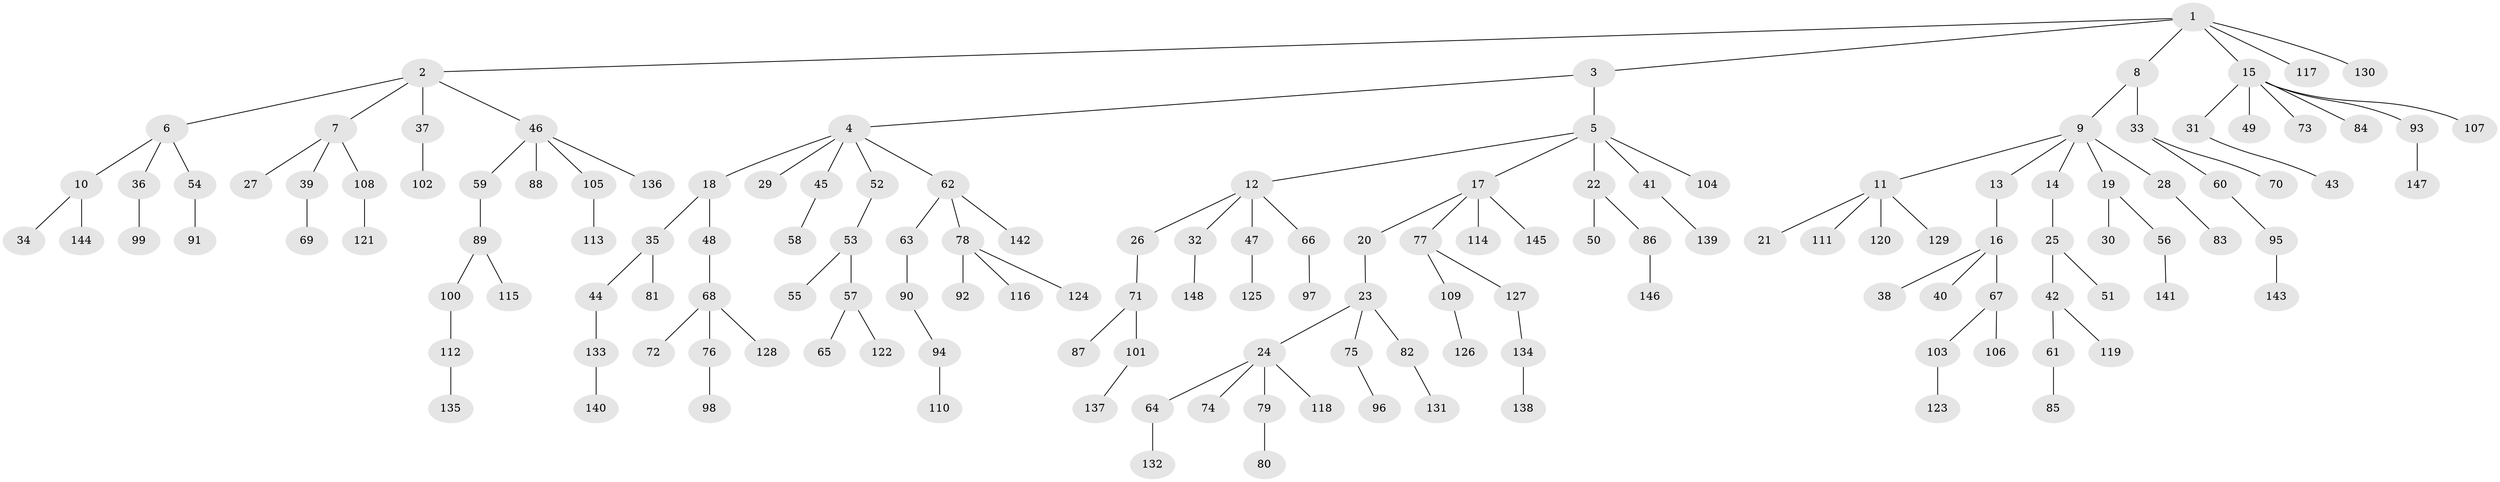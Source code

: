 // coarse degree distribution, {7: 0.010101010101010102, 5: 0.04040404040404041, 3: 0.08080808080808081, 8: 0.010101010101010102, 4: 0.08080808080808081, 6: 0.020202020202020204, 2: 0.18181818181818182, 1: 0.5757575757575758}
// Generated by graph-tools (version 1.1) at 2025/24/03/03/25 07:24:07]
// undirected, 148 vertices, 147 edges
graph export_dot {
graph [start="1"]
  node [color=gray90,style=filled];
  1;
  2;
  3;
  4;
  5;
  6;
  7;
  8;
  9;
  10;
  11;
  12;
  13;
  14;
  15;
  16;
  17;
  18;
  19;
  20;
  21;
  22;
  23;
  24;
  25;
  26;
  27;
  28;
  29;
  30;
  31;
  32;
  33;
  34;
  35;
  36;
  37;
  38;
  39;
  40;
  41;
  42;
  43;
  44;
  45;
  46;
  47;
  48;
  49;
  50;
  51;
  52;
  53;
  54;
  55;
  56;
  57;
  58;
  59;
  60;
  61;
  62;
  63;
  64;
  65;
  66;
  67;
  68;
  69;
  70;
  71;
  72;
  73;
  74;
  75;
  76;
  77;
  78;
  79;
  80;
  81;
  82;
  83;
  84;
  85;
  86;
  87;
  88;
  89;
  90;
  91;
  92;
  93;
  94;
  95;
  96;
  97;
  98;
  99;
  100;
  101;
  102;
  103;
  104;
  105;
  106;
  107;
  108;
  109;
  110;
  111;
  112;
  113;
  114;
  115;
  116;
  117;
  118;
  119;
  120;
  121;
  122;
  123;
  124;
  125;
  126;
  127;
  128;
  129;
  130;
  131;
  132;
  133;
  134;
  135;
  136;
  137;
  138;
  139;
  140;
  141;
  142;
  143;
  144;
  145;
  146;
  147;
  148;
  1 -- 2;
  1 -- 3;
  1 -- 8;
  1 -- 15;
  1 -- 117;
  1 -- 130;
  2 -- 6;
  2 -- 7;
  2 -- 37;
  2 -- 46;
  3 -- 4;
  3 -- 5;
  4 -- 18;
  4 -- 29;
  4 -- 45;
  4 -- 52;
  4 -- 62;
  5 -- 12;
  5 -- 17;
  5 -- 22;
  5 -- 41;
  5 -- 104;
  6 -- 10;
  6 -- 36;
  6 -- 54;
  7 -- 27;
  7 -- 39;
  7 -- 108;
  8 -- 9;
  8 -- 33;
  9 -- 11;
  9 -- 13;
  9 -- 14;
  9 -- 19;
  9 -- 28;
  10 -- 34;
  10 -- 144;
  11 -- 21;
  11 -- 111;
  11 -- 120;
  11 -- 129;
  12 -- 26;
  12 -- 32;
  12 -- 47;
  12 -- 66;
  13 -- 16;
  14 -- 25;
  15 -- 31;
  15 -- 49;
  15 -- 73;
  15 -- 84;
  15 -- 93;
  15 -- 107;
  16 -- 38;
  16 -- 40;
  16 -- 67;
  17 -- 20;
  17 -- 77;
  17 -- 114;
  17 -- 145;
  18 -- 35;
  18 -- 48;
  19 -- 30;
  19 -- 56;
  20 -- 23;
  22 -- 50;
  22 -- 86;
  23 -- 24;
  23 -- 75;
  23 -- 82;
  24 -- 64;
  24 -- 74;
  24 -- 79;
  24 -- 118;
  25 -- 42;
  25 -- 51;
  26 -- 71;
  28 -- 83;
  31 -- 43;
  32 -- 148;
  33 -- 60;
  33 -- 70;
  35 -- 44;
  35 -- 81;
  36 -- 99;
  37 -- 102;
  39 -- 69;
  41 -- 139;
  42 -- 61;
  42 -- 119;
  44 -- 133;
  45 -- 58;
  46 -- 59;
  46 -- 88;
  46 -- 105;
  46 -- 136;
  47 -- 125;
  48 -- 68;
  52 -- 53;
  53 -- 55;
  53 -- 57;
  54 -- 91;
  56 -- 141;
  57 -- 65;
  57 -- 122;
  59 -- 89;
  60 -- 95;
  61 -- 85;
  62 -- 63;
  62 -- 78;
  62 -- 142;
  63 -- 90;
  64 -- 132;
  66 -- 97;
  67 -- 103;
  67 -- 106;
  68 -- 72;
  68 -- 76;
  68 -- 128;
  71 -- 87;
  71 -- 101;
  75 -- 96;
  76 -- 98;
  77 -- 109;
  77 -- 127;
  78 -- 92;
  78 -- 116;
  78 -- 124;
  79 -- 80;
  82 -- 131;
  86 -- 146;
  89 -- 100;
  89 -- 115;
  90 -- 94;
  93 -- 147;
  94 -- 110;
  95 -- 143;
  100 -- 112;
  101 -- 137;
  103 -- 123;
  105 -- 113;
  108 -- 121;
  109 -- 126;
  112 -- 135;
  127 -- 134;
  133 -- 140;
  134 -- 138;
}

